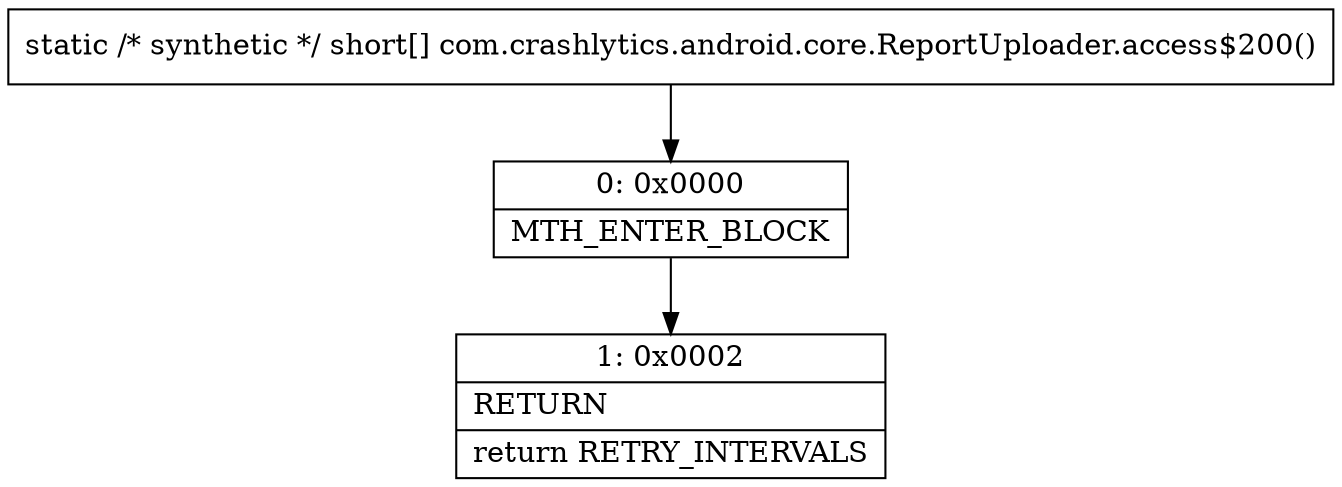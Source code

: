 digraph "CFG forcom.crashlytics.android.core.ReportUploader.access$200()[S" {
Node_0 [shape=record,label="{0\:\ 0x0000|MTH_ENTER_BLOCK\l}"];
Node_1 [shape=record,label="{1\:\ 0x0002|RETURN\l|return RETRY_INTERVALS\l}"];
MethodNode[shape=record,label="{static \/* synthetic *\/ short[] com.crashlytics.android.core.ReportUploader.access$200() }"];
MethodNode -> Node_0;
Node_0 -> Node_1;
}

